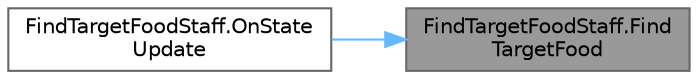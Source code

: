 digraph "FindTargetFoodStaff.FindTargetFood"
{
 // LATEX_PDF_SIZE
  bgcolor="transparent";
  edge [fontname=Helvetica,fontsize=10,labelfontname=Helvetica,labelfontsize=10];
  node [fontname=Helvetica,fontsize=10,shape=box,height=0.2,width=0.4];
  rankdir="RL";
  Node1 [id="Node000001",label="FindTargetFoodStaff.Find\lTargetFood",height=0.2,width=0.4,color="gray40", fillcolor="grey60", style="filled", fontcolor="black",tooltip=" "];
  Node1 -> Node2 [id="edge1_Node000001_Node000002",dir="back",color="steelblue1",style="solid",tooltip=" "];
  Node2 [id="Node000002",label="FindTargetFoodStaff.OnState\lUpdate",height=0.2,width=0.4,color="grey40", fillcolor="white", style="filled",URL="$class_find_target_food_staff.html#ac280840555da40c70728dce609bbbc30",tooltip=" "];
}
